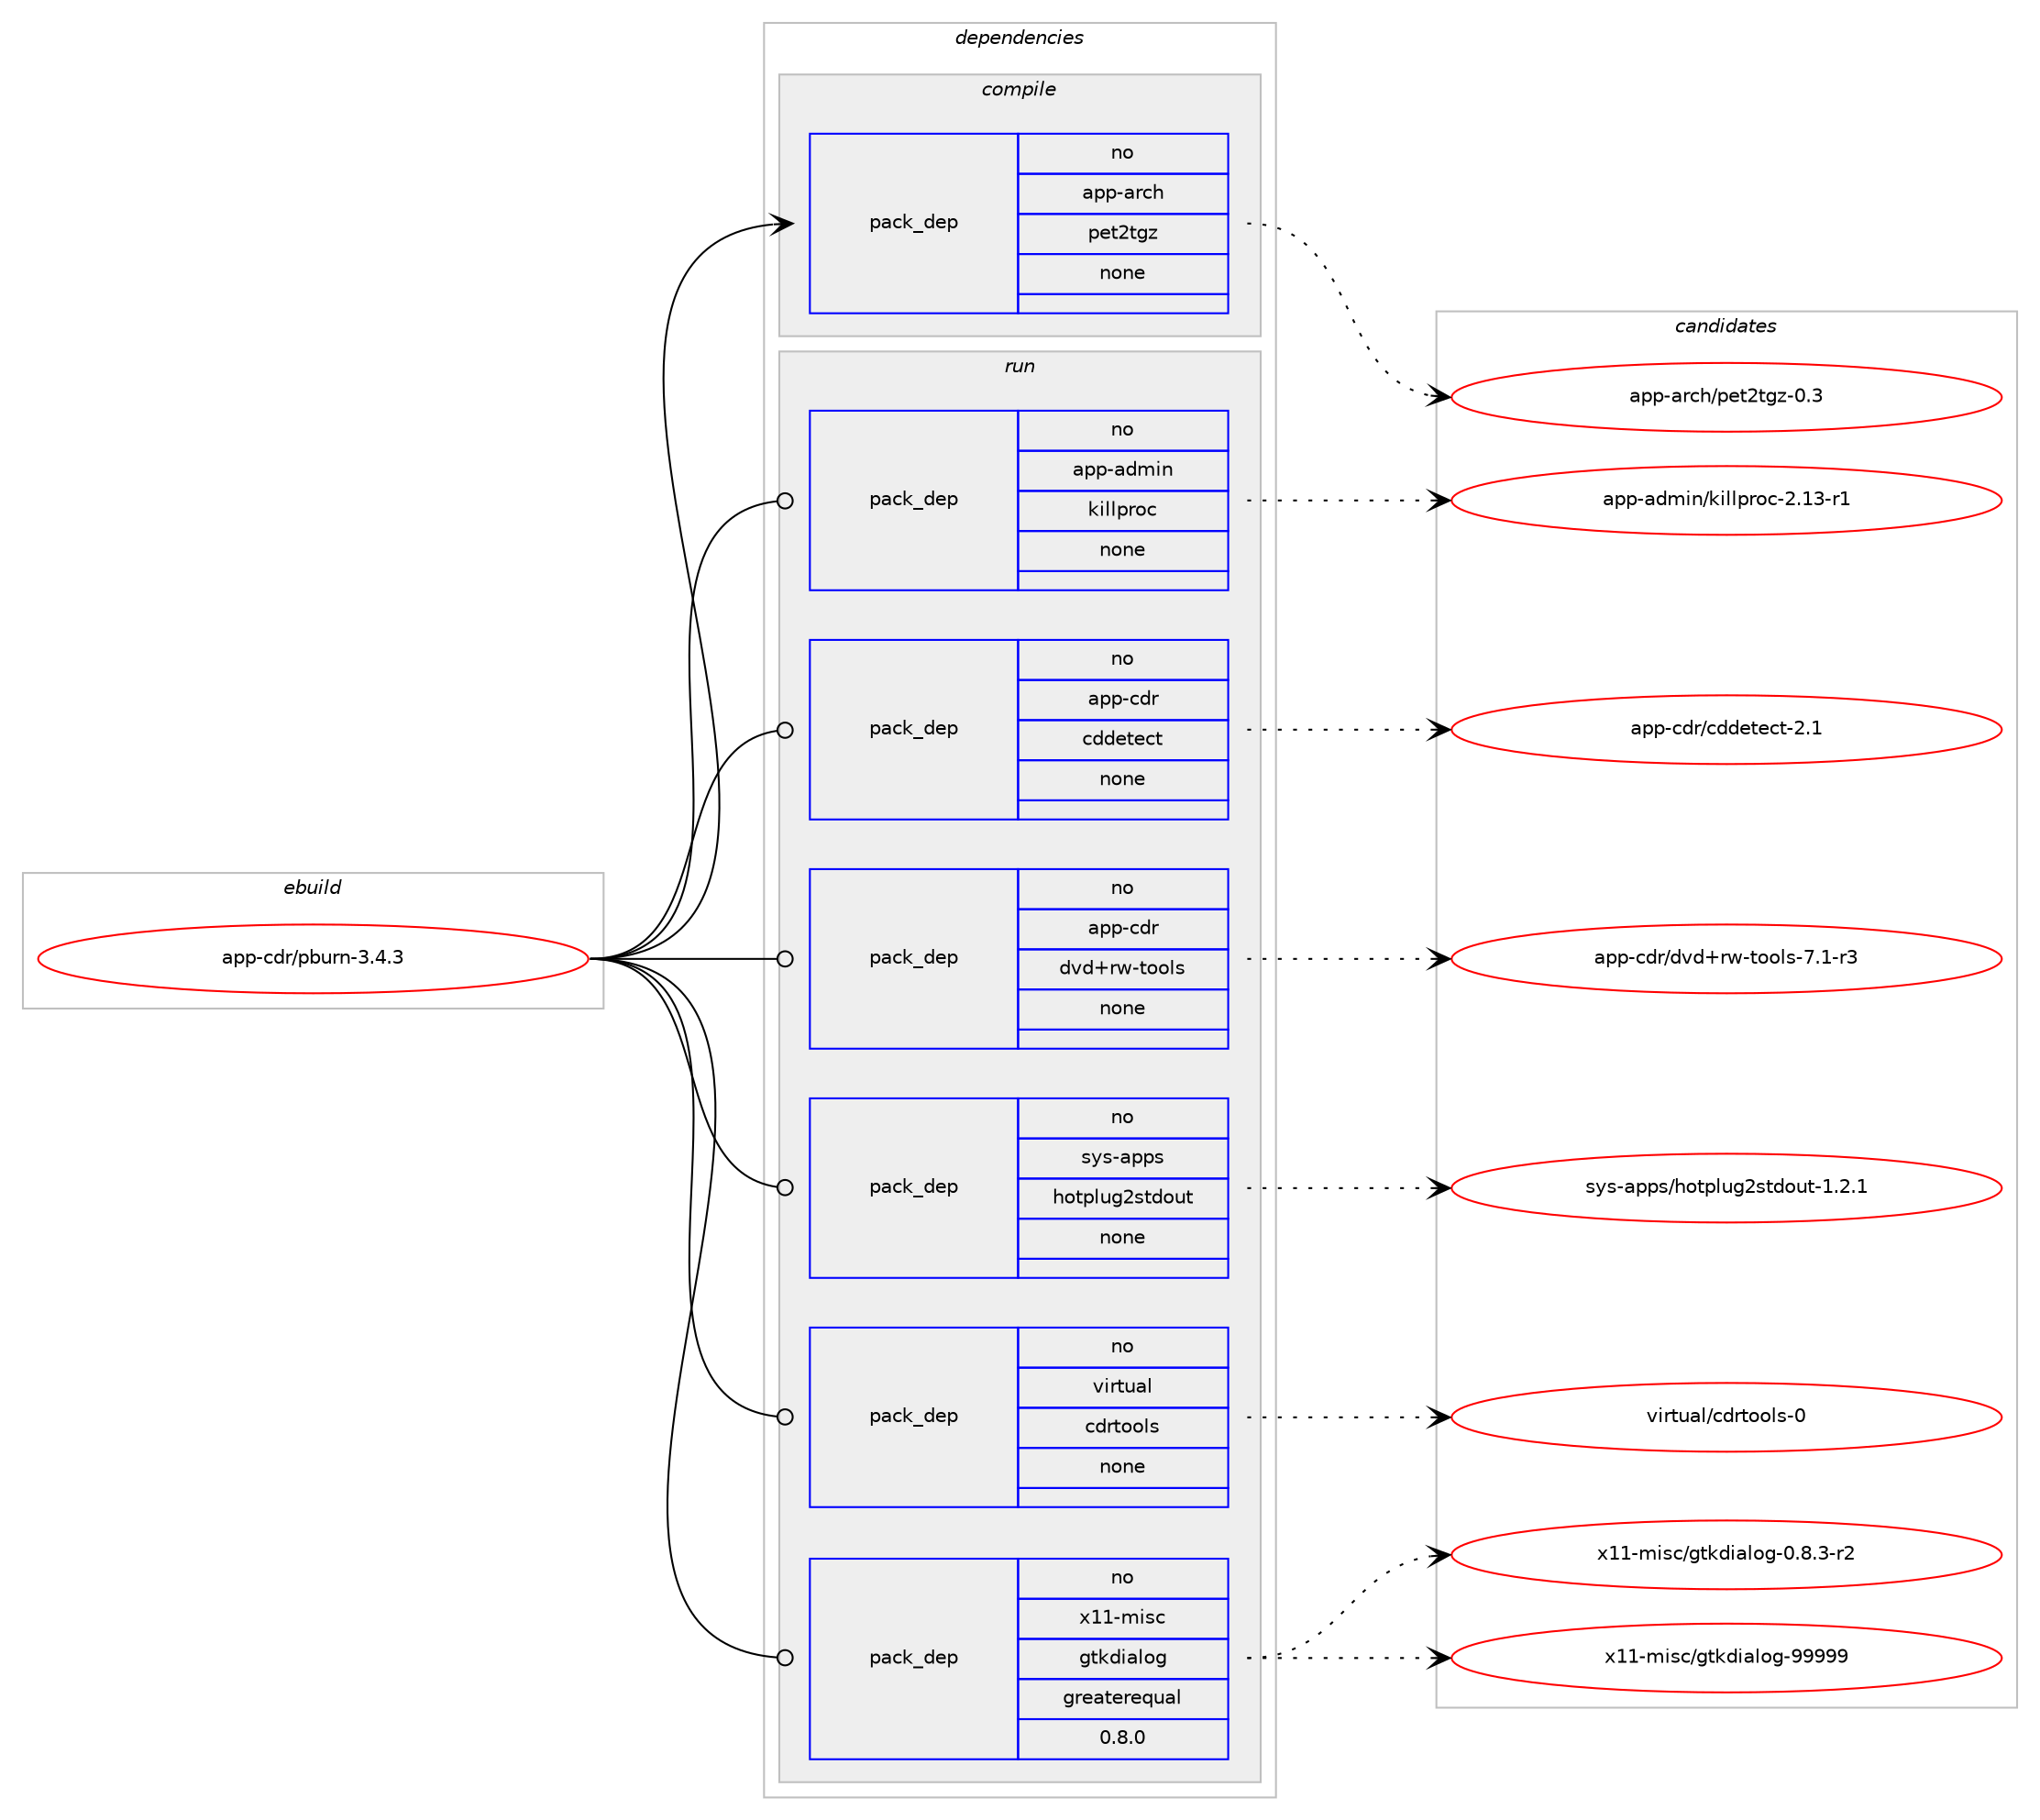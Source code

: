 digraph prolog {

# *************
# Graph options
# *************

newrank=true;
concentrate=true;
compound=true;
graph [rankdir=LR,fontname=Helvetica,fontsize=10,ranksep=1.5];#, ranksep=2.5, nodesep=0.2];
edge  [arrowhead=vee];
node  [fontname=Helvetica,fontsize=10];

# **********
# The ebuild
# **********

subgraph cluster_leftcol {
color=gray;
rank=same;
label=<<i>ebuild</i>>;
id [label="app-cdr/pburn-3.4.3", color=red, width=4, href="../app-cdr/pburn-3.4.3.svg"];
}

# ****************
# The dependencies
# ****************

subgraph cluster_midcol {
color=gray;
label=<<i>dependencies</i>>;
subgraph cluster_compile {
fillcolor="#eeeeee";
style=filled;
label=<<i>compile</i>>;
subgraph pack907540 {
dependency1274839 [label=<<TABLE BORDER="0" CELLBORDER="1" CELLSPACING="0" CELLPADDING="4" WIDTH="220"><TR><TD ROWSPAN="6" CELLPADDING="30">pack_dep</TD></TR><TR><TD WIDTH="110">no</TD></TR><TR><TD>app-arch</TD></TR><TR><TD>pet2tgz</TD></TR><TR><TD>none</TD></TR><TR><TD></TD></TR></TABLE>>, shape=none, color=blue];
}
id:e -> dependency1274839:w [weight=20,style="solid",arrowhead="vee"];
}
subgraph cluster_compileandrun {
fillcolor="#eeeeee";
style=filled;
label=<<i>compile and run</i>>;
}
subgraph cluster_run {
fillcolor="#eeeeee";
style=filled;
label=<<i>run</i>>;
subgraph pack907541 {
dependency1274840 [label=<<TABLE BORDER="0" CELLBORDER="1" CELLSPACING="0" CELLPADDING="4" WIDTH="220"><TR><TD ROWSPAN="6" CELLPADDING="30">pack_dep</TD></TR><TR><TD WIDTH="110">no</TD></TR><TR><TD>app-admin</TD></TR><TR><TD>killproc</TD></TR><TR><TD>none</TD></TR><TR><TD></TD></TR></TABLE>>, shape=none, color=blue];
}
id:e -> dependency1274840:w [weight=20,style="solid",arrowhead="odot"];
subgraph pack907542 {
dependency1274841 [label=<<TABLE BORDER="0" CELLBORDER="1" CELLSPACING="0" CELLPADDING="4" WIDTH="220"><TR><TD ROWSPAN="6" CELLPADDING="30">pack_dep</TD></TR><TR><TD WIDTH="110">no</TD></TR><TR><TD>app-cdr</TD></TR><TR><TD>cddetect</TD></TR><TR><TD>none</TD></TR><TR><TD></TD></TR></TABLE>>, shape=none, color=blue];
}
id:e -> dependency1274841:w [weight=20,style="solid",arrowhead="odot"];
subgraph pack907543 {
dependency1274842 [label=<<TABLE BORDER="0" CELLBORDER="1" CELLSPACING="0" CELLPADDING="4" WIDTH="220"><TR><TD ROWSPAN="6" CELLPADDING="30">pack_dep</TD></TR><TR><TD WIDTH="110">no</TD></TR><TR><TD>app-cdr</TD></TR><TR><TD>dvd+rw-tools</TD></TR><TR><TD>none</TD></TR><TR><TD></TD></TR></TABLE>>, shape=none, color=blue];
}
id:e -> dependency1274842:w [weight=20,style="solid",arrowhead="odot"];
subgraph pack907544 {
dependency1274843 [label=<<TABLE BORDER="0" CELLBORDER="1" CELLSPACING="0" CELLPADDING="4" WIDTH="220"><TR><TD ROWSPAN="6" CELLPADDING="30">pack_dep</TD></TR><TR><TD WIDTH="110">no</TD></TR><TR><TD>sys-apps</TD></TR><TR><TD>hotplug2stdout</TD></TR><TR><TD>none</TD></TR><TR><TD></TD></TR></TABLE>>, shape=none, color=blue];
}
id:e -> dependency1274843:w [weight=20,style="solid",arrowhead="odot"];
subgraph pack907545 {
dependency1274844 [label=<<TABLE BORDER="0" CELLBORDER="1" CELLSPACING="0" CELLPADDING="4" WIDTH="220"><TR><TD ROWSPAN="6" CELLPADDING="30">pack_dep</TD></TR><TR><TD WIDTH="110">no</TD></TR><TR><TD>virtual</TD></TR><TR><TD>cdrtools</TD></TR><TR><TD>none</TD></TR><TR><TD></TD></TR></TABLE>>, shape=none, color=blue];
}
id:e -> dependency1274844:w [weight=20,style="solid",arrowhead="odot"];
subgraph pack907546 {
dependency1274845 [label=<<TABLE BORDER="0" CELLBORDER="1" CELLSPACING="0" CELLPADDING="4" WIDTH="220"><TR><TD ROWSPAN="6" CELLPADDING="30">pack_dep</TD></TR><TR><TD WIDTH="110">no</TD></TR><TR><TD>x11-misc</TD></TR><TR><TD>gtkdialog</TD></TR><TR><TD>greaterequal</TD></TR><TR><TD>0.8.0</TD></TR></TABLE>>, shape=none, color=blue];
}
id:e -> dependency1274845:w [weight=20,style="solid",arrowhead="odot"];
}
}

# **************
# The candidates
# **************

subgraph cluster_choices {
rank=same;
color=gray;
label=<<i>candidates</i>>;

subgraph choice907540 {
color=black;
nodesep=1;
choice97112112459711499104471121011165011610312245484651 [label="app-arch/pet2tgz-0.3", color=red, width=4,href="../app-arch/pet2tgz-0.3.svg"];
dependency1274839:e -> choice97112112459711499104471121011165011610312245484651:w [style=dotted,weight="100"];
}
subgraph choice907541 {
color=black;
nodesep=1;
choice971121124597100109105110471071051081081121141119945504649514511449 [label="app-admin/killproc-2.13-r1", color=red, width=4,href="../app-admin/killproc-2.13-r1.svg"];
dependency1274840:e -> choice971121124597100109105110471071051081081121141119945504649514511449:w [style=dotted,weight="100"];
}
subgraph choice907542 {
color=black;
nodesep=1;
choice97112112459910011447991001001011161019911645504649 [label="app-cdr/cddetect-2.1", color=red, width=4,href="../app-cdr/cddetect-2.1.svg"];
dependency1274841:e -> choice97112112459910011447991001001011161019911645504649:w [style=dotted,weight="100"];
}
subgraph choice907543 {
color=black;
nodesep=1;
choice971121124599100114471001181004311411945116111111108115455546494511451 [label="app-cdr/dvd+rw-tools-7.1-r3", color=red, width=4,href="../app-cdr/dvd+rw-tools-7.1-r3.svg"];
dependency1274842:e -> choice971121124599100114471001181004311411945116111111108115455546494511451:w [style=dotted,weight="100"];
}
subgraph choice907544 {
color=black;
nodesep=1;
choice11512111545971121121154710411111611210811710350115116100111117116454946504649 [label="sys-apps/hotplug2stdout-1.2.1", color=red, width=4,href="../sys-apps/hotplug2stdout-1.2.1.svg"];
dependency1274843:e -> choice11512111545971121121154710411111611210811710350115116100111117116454946504649:w [style=dotted,weight="100"];
}
subgraph choice907545 {
color=black;
nodesep=1;
choice1181051141161179710847991001141161111111081154548 [label="virtual/cdrtools-0", color=red, width=4,href="../virtual/cdrtools-0.svg"];
dependency1274844:e -> choice1181051141161179710847991001141161111111081154548:w [style=dotted,weight="100"];
}
subgraph choice907546 {
color=black;
nodesep=1;
choice1204949451091051159947103116107100105971081111034548465646514511450 [label="x11-misc/gtkdialog-0.8.3-r2", color=red, width=4,href="../x11-misc/gtkdialog-0.8.3-r2.svg"];
choice120494945109105115994710311610710010597108111103455757575757 [label="x11-misc/gtkdialog-99999", color=red, width=4,href="../x11-misc/gtkdialog-99999.svg"];
dependency1274845:e -> choice1204949451091051159947103116107100105971081111034548465646514511450:w [style=dotted,weight="100"];
dependency1274845:e -> choice120494945109105115994710311610710010597108111103455757575757:w [style=dotted,weight="100"];
}
}

}
